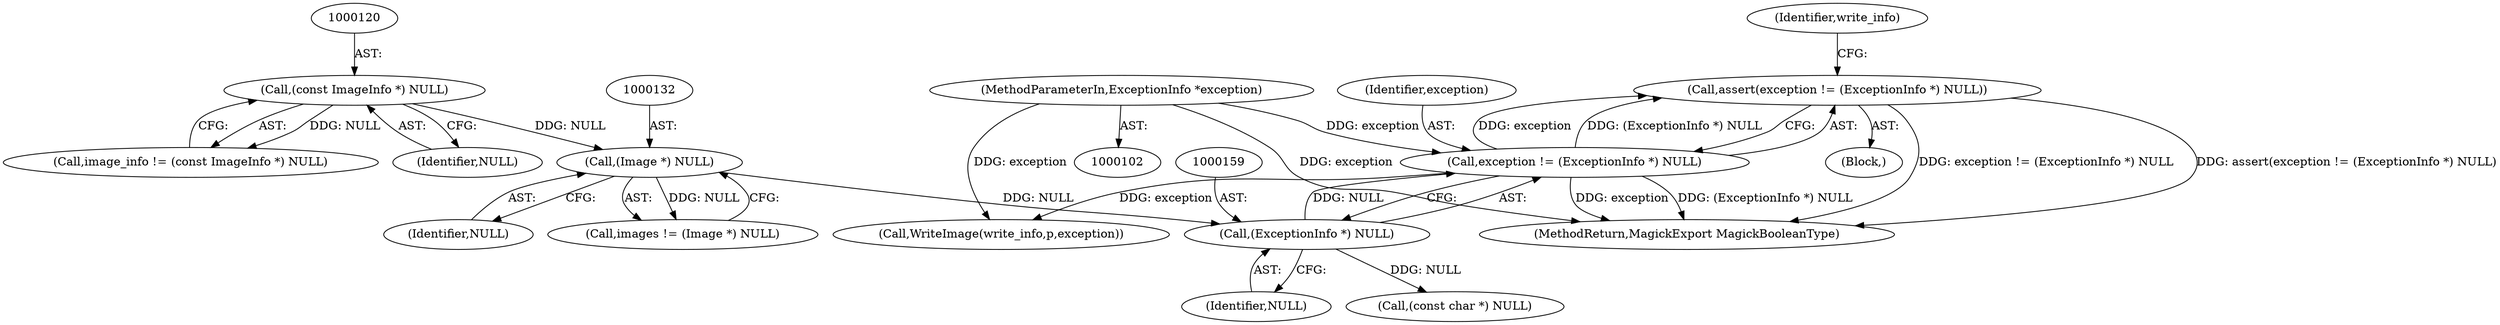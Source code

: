 digraph "0_ImageMagick_5b4bebaa91849c592a8448bc353ab25a54ff8c44@API" {
"1000155" [label="(Call,assert(exception != (ExceptionInfo *) NULL))"];
"1000156" [label="(Call,exception != (ExceptionInfo *) NULL)"];
"1000106" [label="(MethodParameterIn,ExceptionInfo *exception)"];
"1000158" [label="(Call,(ExceptionInfo *) NULL)"];
"1000131" [label="(Call,(Image *) NULL)"];
"1000119" [label="(Call,(const ImageInfo *) NULL)"];
"1000117" [label="(Call,image_info != (const ImageInfo *) NULL)"];
"1000121" [label="(Identifier,NULL)"];
"1000162" [label="(Identifier,write_info)"];
"1000155" [label="(Call,assert(exception != (ExceptionInfo *) NULL))"];
"1000107" [label="(Block,)"];
"1000396" [label="(MethodReturn,MagickExport MagickBooleanType)"];
"1000158" [label="(Call,(ExceptionInfo *) NULL)"];
"1000160" [label="(Identifier,NULL)"];
"1000106" [label="(MethodParameterIn,ExceptionInfo *exception)"];
"1000119" [label="(Call,(const ImageInfo *) NULL)"];
"1000344" [label="(Call,WriteImage(write_info,p,exception))"];
"1000131" [label="(Call,(Image *) NULL)"];
"1000157" [label="(Identifier,exception)"];
"1000133" [label="(Identifier,NULL)"];
"1000178" [label="(Call,(const char *) NULL)"];
"1000156" [label="(Call,exception != (ExceptionInfo *) NULL)"];
"1000129" [label="(Call,images != (Image *) NULL)"];
"1000155" -> "1000107"  [label="AST: "];
"1000155" -> "1000156"  [label="CFG: "];
"1000156" -> "1000155"  [label="AST: "];
"1000162" -> "1000155"  [label="CFG: "];
"1000155" -> "1000396"  [label="DDG: assert(exception != (ExceptionInfo *) NULL)"];
"1000155" -> "1000396"  [label="DDG: exception != (ExceptionInfo *) NULL"];
"1000156" -> "1000155"  [label="DDG: exception"];
"1000156" -> "1000155"  [label="DDG: (ExceptionInfo *) NULL"];
"1000156" -> "1000158"  [label="CFG: "];
"1000157" -> "1000156"  [label="AST: "];
"1000158" -> "1000156"  [label="AST: "];
"1000156" -> "1000396"  [label="DDG: exception"];
"1000156" -> "1000396"  [label="DDG: (ExceptionInfo *) NULL"];
"1000106" -> "1000156"  [label="DDG: exception"];
"1000158" -> "1000156"  [label="DDG: NULL"];
"1000156" -> "1000344"  [label="DDG: exception"];
"1000106" -> "1000102"  [label="AST: "];
"1000106" -> "1000396"  [label="DDG: exception"];
"1000106" -> "1000344"  [label="DDG: exception"];
"1000158" -> "1000160"  [label="CFG: "];
"1000159" -> "1000158"  [label="AST: "];
"1000160" -> "1000158"  [label="AST: "];
"1000131" -> "1000158"  [label="DDG: NULL"];
"1000158" -> "1000178"  [label="DDG: NULL"];
"1000131" -> "1000129"  [label="AST: "];
"1000131" -> "1000133"  [label="CFG: "];
"1000132" -> "1000131"  [label="AST: "];
"1000133" -> "1000131"  [label="AST: "];
"1000129" -> "1000131"  [label="CFG: "];
"1000131" -> "1000129"  [label="DDG: NULL"];
"1000119" -> "1000131"  [label="DDG: NULL"];
"1000119" -> "1000117"  [label="AST: "];
"1000119" -> "1000121"  [label="CFG: "];
"1000120" -> "1000119"  [label="AST: "];
"1000121" -> "1000119"  [label="AST: "];
"1000117" -> "1000119"  [label="CFG: "];
"1000119" -> "1000117"  [label="DDG: NULL"];
}
